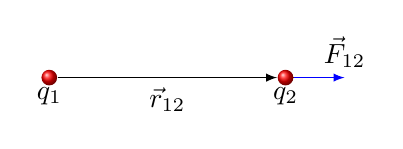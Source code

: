 \begin{tikzpicture}[>=latex, scale=1.5]
	\node [circle, ball color=red, inner sep=2pt] (q1) at (-1,0) {};
	\node [circle, ball color=red, inner sep=2pt] (q2) at (1,0) {};

	\node[below] at (q1) {$q_1$};
	\node[below] at (q2) {$q_2$};
	\draw[->] (q1) -- node[below] {$\vec{r}_{12}$} (q2);

	\draw[->, blue] (q2) -- ++(0.5,0) node[above, text=black]
	{$\vec{F}_{12}$};
\end{tikzpicture}